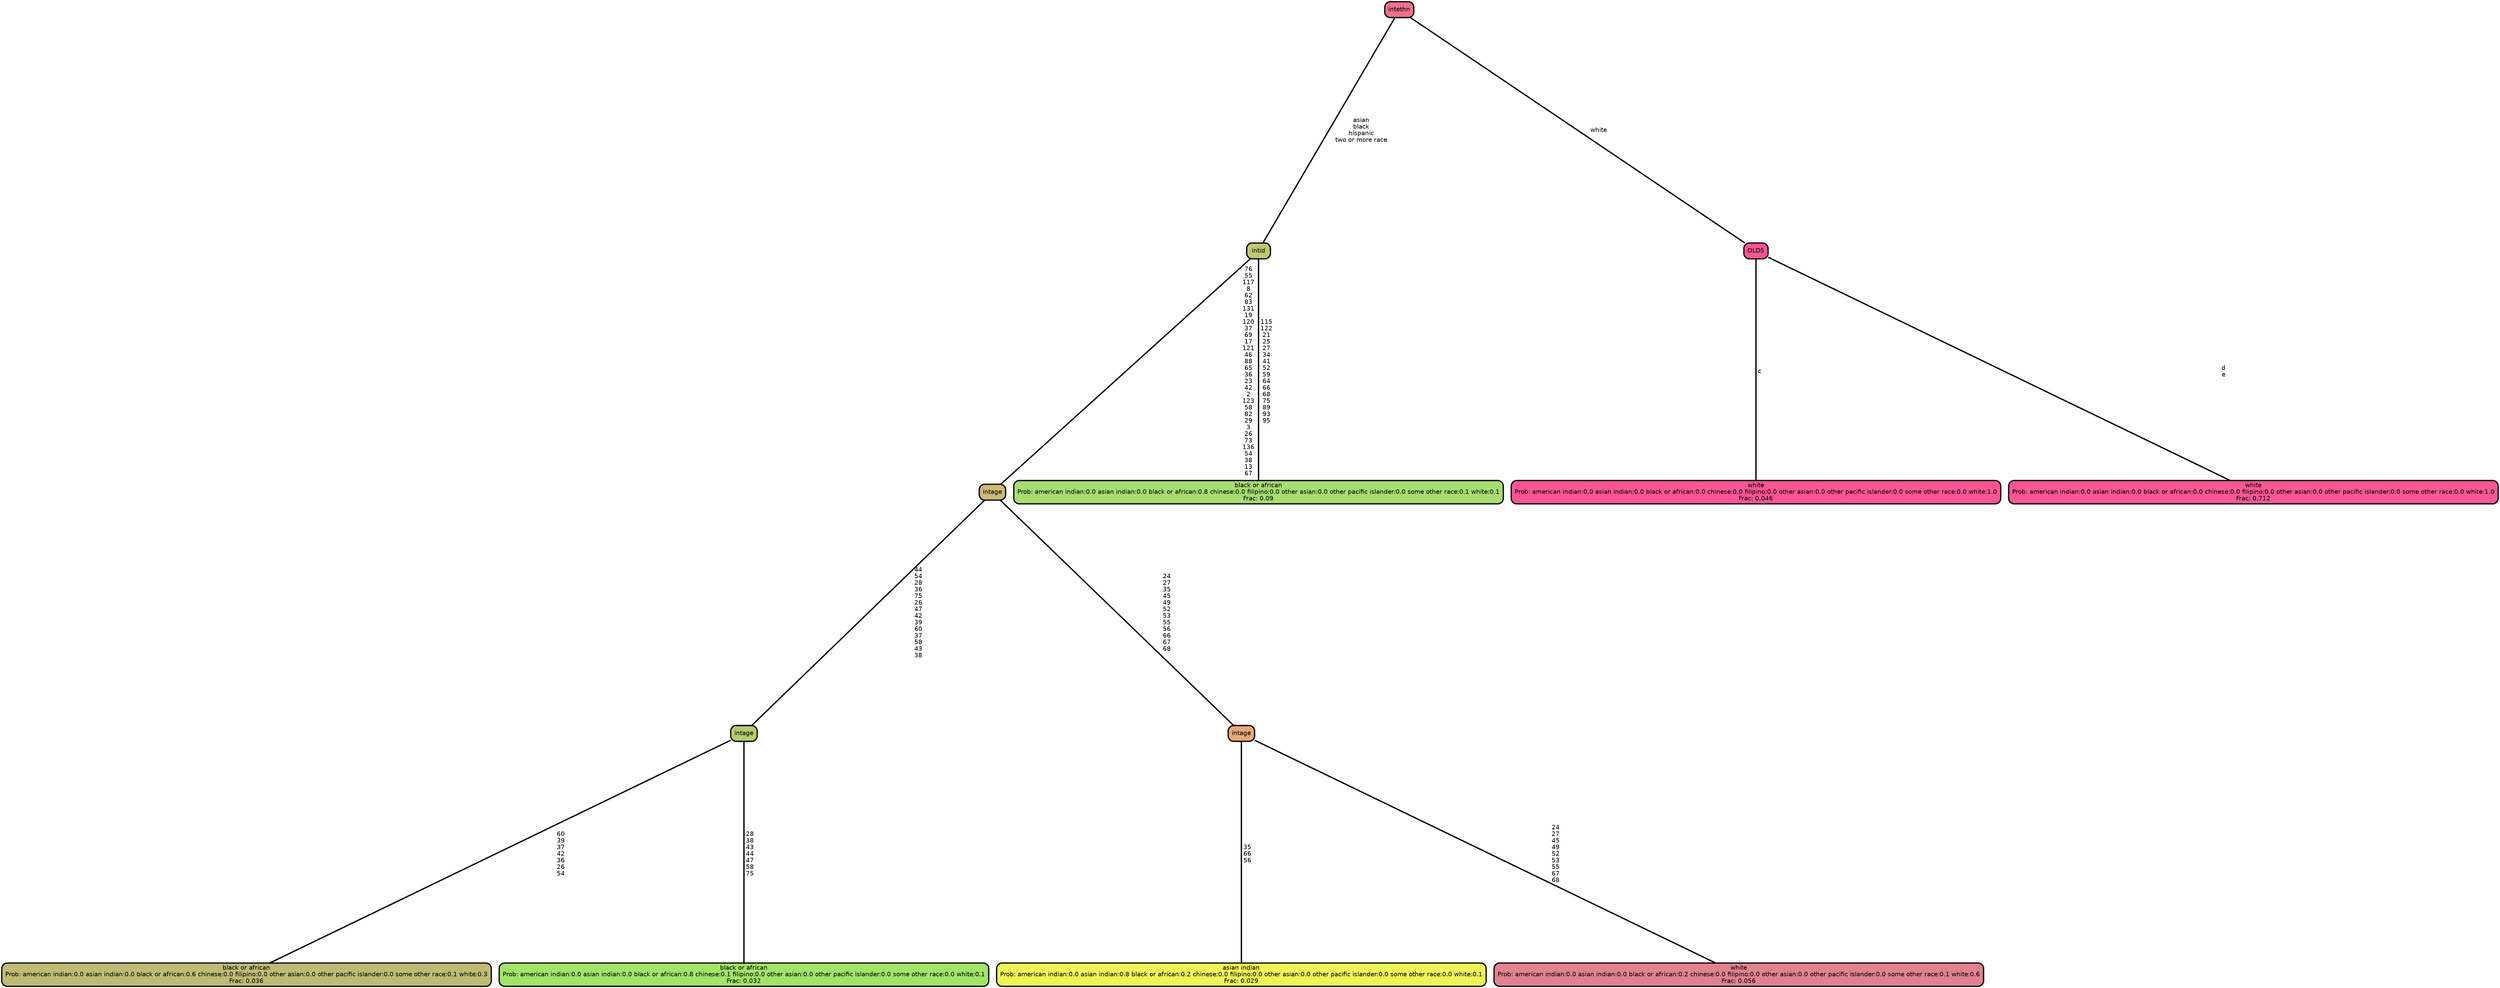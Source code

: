 graph Tree {
node [shape=box, style="filled, rounded",color="black",penwidth="3",fontcolor="black",                 fontname=helvetica] ;
graph [ranksep="0 equally", splines=straight,                 bgcolor=transparent, dpi=200] ;
edge [fontname=helvetica, color=black] ;
0 [label="black or african
Prob: american indian:0.0 asian indian:0.0 black or african:0.6 chinese:0.0 filipino:0.0 other asian:0.0 other pacific islander:0.0 some other race:0.1 white:0.3
Frac: 0.036", fillcolor="#bfbb75"] ;
1 [label="intage", fillcolor="#b1ce6f"] ;
2 [label="black or african
Prob: american indian:0.0 asian indian:0.0 black or african:0.8 chinese:0.1 filipino:0.0 other asian:0.0 other pacific islander:0.0 some other race:0.0 white:0.1
Frac: 0.032", fillcolor="#a2e468"] ;
3 [label="intage", fillcolor="#ceba77"] ;
4 [label="asian indian
Prob: american indian:0.0 asian indian:0.8 black or african:0.2 chinese:0.0 filipino:0.0 other asian:0.0 other pacific islander:0.0 some other race:0.0 white:0.1
Frac: 0.029", fillcolor="#eef558"] ;
5 [label="intage", fillcolor="#e6a97d"] ;
6 [label="white
Prob: american indian:0.0 asian indian:0.0 black or african:0.2 chinese:0.0 filipino:0.0 other asian:0.0 other pacific islander:0.0 some other race:0.1 white:0.6
Frac: 0.056", fillcolor="#e18290"] ;
7 [label="intid", fillcolor="#c0c775"] ;
8 [label="black or african
Prob: american indian:0.0 asian indian:0.0 black or african:0.8 chinese:0.0 filipino:0.0 other asian:0.0 other pacific islander:0.0 some other race:0.1 white:0.1
Frac: 0.09", fillcolor="#a7dd71"] ;
9 [label="intethn", fillcolor="#ee728d"] ;
10 [label="white
Prob: american indian:0.0 asian indian:0.0 black or african:0.0 chinese:0.0 filipino:0.0 other asian:0.0 other pacific islander:0.0 some other race:0.0 white:1.0
Frac: 0.046", fillcolor="#ff5596"] ;
11 [label="OLD5", fillcolor="#fd5795"] ;
12 [label="white
Prob: american indian:0.0 asian indian:0.0 black or african:0.0 chinese:0.0 filipino:0.0 other asian:0.0 other pacific islander:0.0 some other race:0.0 white:1.0
Frac: 0.712", fillcolor="#fd5795"] ;
1 -- 0 [label=" 60\n 39\n 37\n 42\n 36\n 26\n 54",penwidth=3] ;
1 -- 2 [label=" 28\n 38\n 43\n 44\n 47\n 58\n 75",penwidth=3] ;
3 -- 1 [label=" 44\n 54\n 28\n 36\n 75\n 26\n 47\n 42\n 39\n 60\n 37\n 58\n 43\n 38",penwidth=3] ;
3 -- 5 [label=" 24\n 27\n 35\n 45\n 49\n 52\n 53\n 55\n 56\n 66\n 67\n 68",penwidth=3] ;
5 -- 4 [label=" 35\n 66\n 56",penwidth=3] ;
5 -- 6 [label=" 24\n 27\n 45\n 49\n 52\n 53\n 55\n 67\n 68",penwidth=3] ;
7 -- 3 [label=" 76\n 55\n 117\n 8\n 62\n 83\n 131\n 19\n 120\n 37\n 69\n 17\n 121\n 46\n 88\n 65\n 36\n 23\n 42\n 2\n 123\n 58\n 82\n 29\n 3\n 26\n 73\n 136\n 54\n 38\n 13\n 67",penwidth=3] ;
7 -- 8 [label=" 115\n 122\n 21\n 25\n 27\n 34\n 41\n 52\n 59\n 64\n 66\n 68\n 75\n 89\n 93\n 95",penwidth=3] ;
9 -- 7 [label=" asian\n black\n hispanic\n two or more race",penwidth=3] ;
9 -- 11 [label=" white",penwidth=3] ;
11 -- 10 [label=" c",penwidth=3] ;
11 -- 12 [label=" d\n e",penwidth=3] ;
{rank = same;}}
